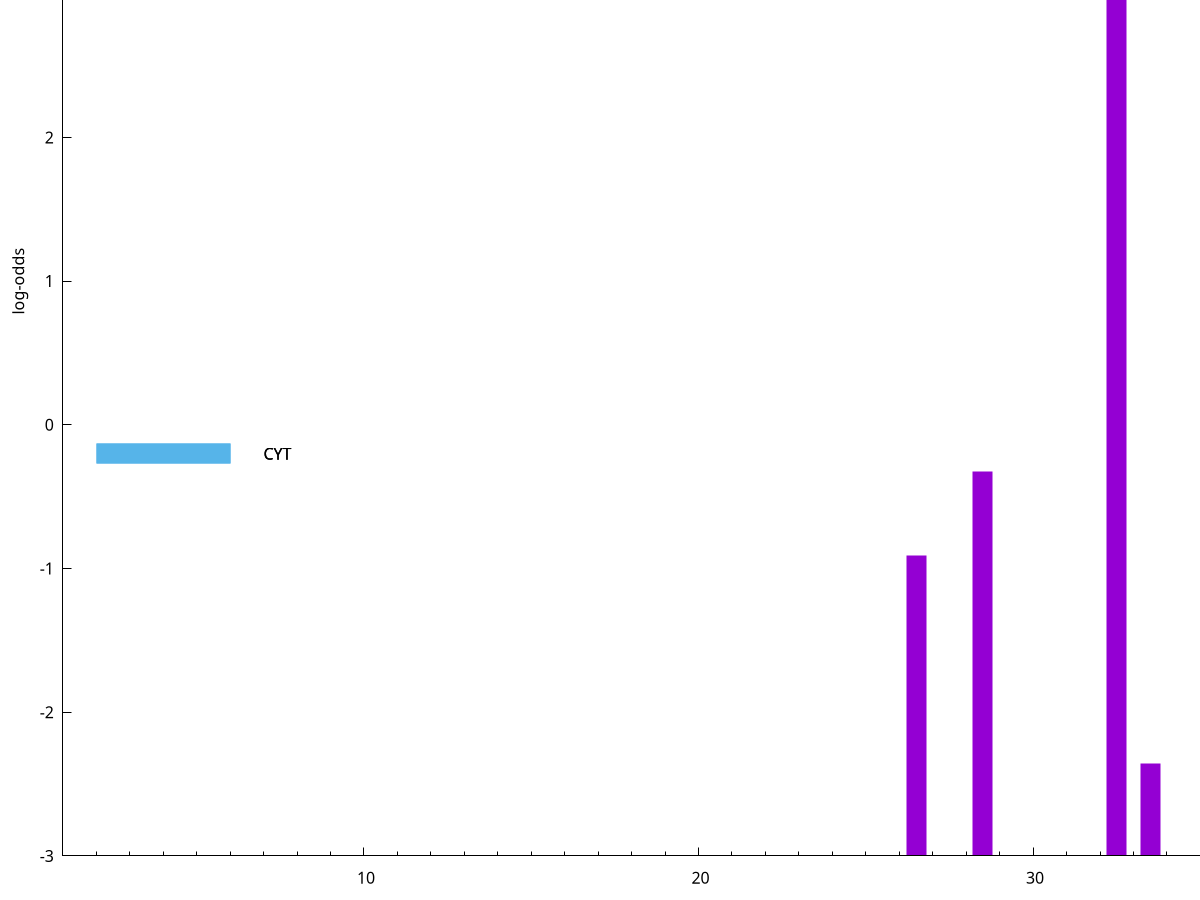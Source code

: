 set title "LipoP predictions for SRR5666568.gff"
set size 2., 1.4
set xrange [1:70] 
set mxtics 10
set yrange [-3:5]
set y2range [0:8]
set ylabel "log-odds"
set term postscript eps color solid "Helvetica" 30
set output "SRR5666568.gff213.eps"
set arrow from 2,4.42752 to 6,4.42752 nohead lt 1 lw 20
set label "SpI" at 7,4.42752
set arrow from 2,4.33208 to 6,4.33208 nohead lt 4 lw 20
set label "TMH" at 7,4.33208
set arrow from 2,-0.200913 to 6,-0.200913 nohead lt 3 lw 20
set label "CYT" at 7,-0.200913
set arrow from 2,-0.200913 to 6,-0.200913 nohead lt 3 lw 20
set label "CYT" at 7,-0.200913
set arrow from 2,4.42752 to 6,4.42752 nohead lt 1 lw 20
set label "SpI" at 7,4.42752
# NOTE: The scores below are the log-odds scores with the threshold
# NOTE: subtracted (a hack to make gnuplot make the histogram all
# NOTE: look nice).
plot "-" axes x1y2 title "" with impulses lt 1 lw 20
35.500000 6.489550
32.500000 6.056530
28.500000 2.672020
26.500000 2.088702
42.500000 0.677620
33.500000 0.645950
e
exit
